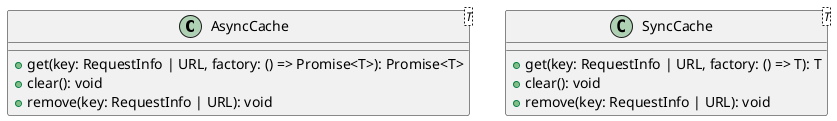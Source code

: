 @startuml
class AsyncCache<T> {
    +get(key: RequestInfo | URL, factory: () => Promise<T>): Promise<T>
    +clear(): void
    +remove(key: RequestInfo | URL): void
}
class SyncCache<T> {
    +get(key: RequestInfo | URL, factory: () => T): T
    +clear(): void
    +remove(key: RequestInfo | URL): void
}
@enduml
